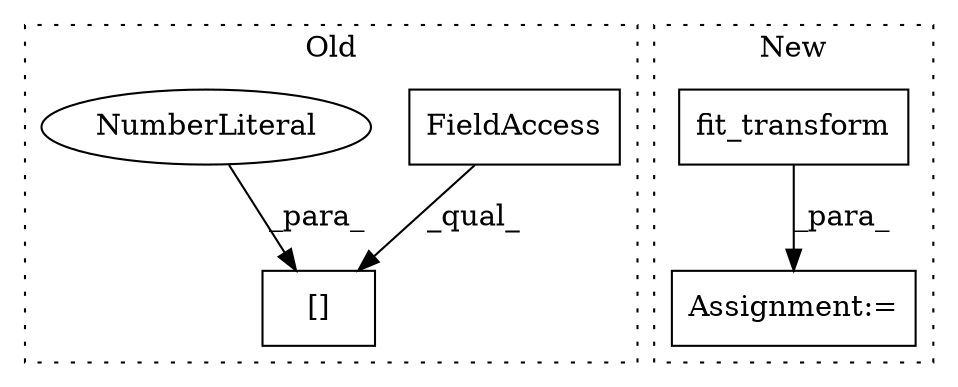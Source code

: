 digraph G {
subgraph cluster0 {
1 [label="[]" a="2" s="794,805" l="10,1" shape="box"];
4 [label="FieldAccess" a="22" s="794" l="9" shape="box"];
5 [label="NumberLiteral" a="34" s="804" l="1" shape="ellipse"];
label = "Old";
style="dotted";
}
subgraph cluster1 {
2 [label="fit_transform" a="32" s="1426,1454" l="14,1" shape="box"];
3 [label="Assignment:=" a="7" s="1418" l="1" shape="box"];
label = "New";
style="dotted";
}
2 -> 3 [label="_para_"];
4 -> 1 [label="_qual_"];
5 -> 1 [label="_para_"];
}